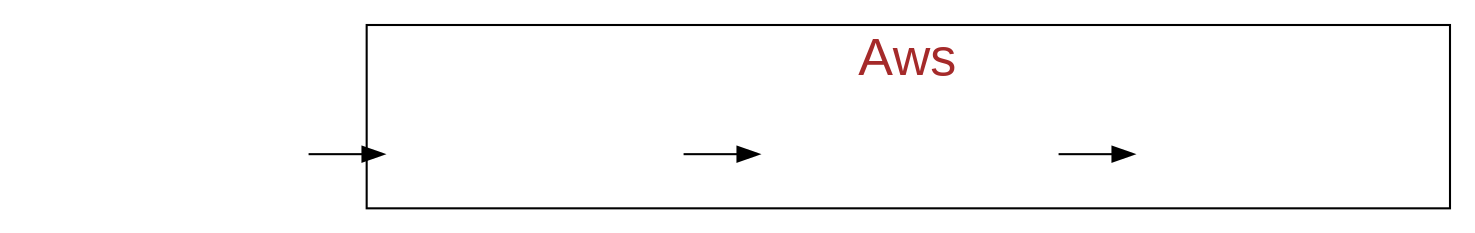 digraph G {
	rankdir = LR
	graph[fontname=Arial, fontcolor=brown, fontsize=25]
	edge[fontname=Arial, fontsize=20]
	node[shape=none width=2 margin=0]

    a -> b 
    b -> c 
    c -> d

    a[image="system.png",label=""]

    subgraph cluster_onprem {
    b[image="server.png",label=""]
    c[image="memcached.png",label=""]
    d[image="rds.png",label=""]
    label="Aws"
    }

}